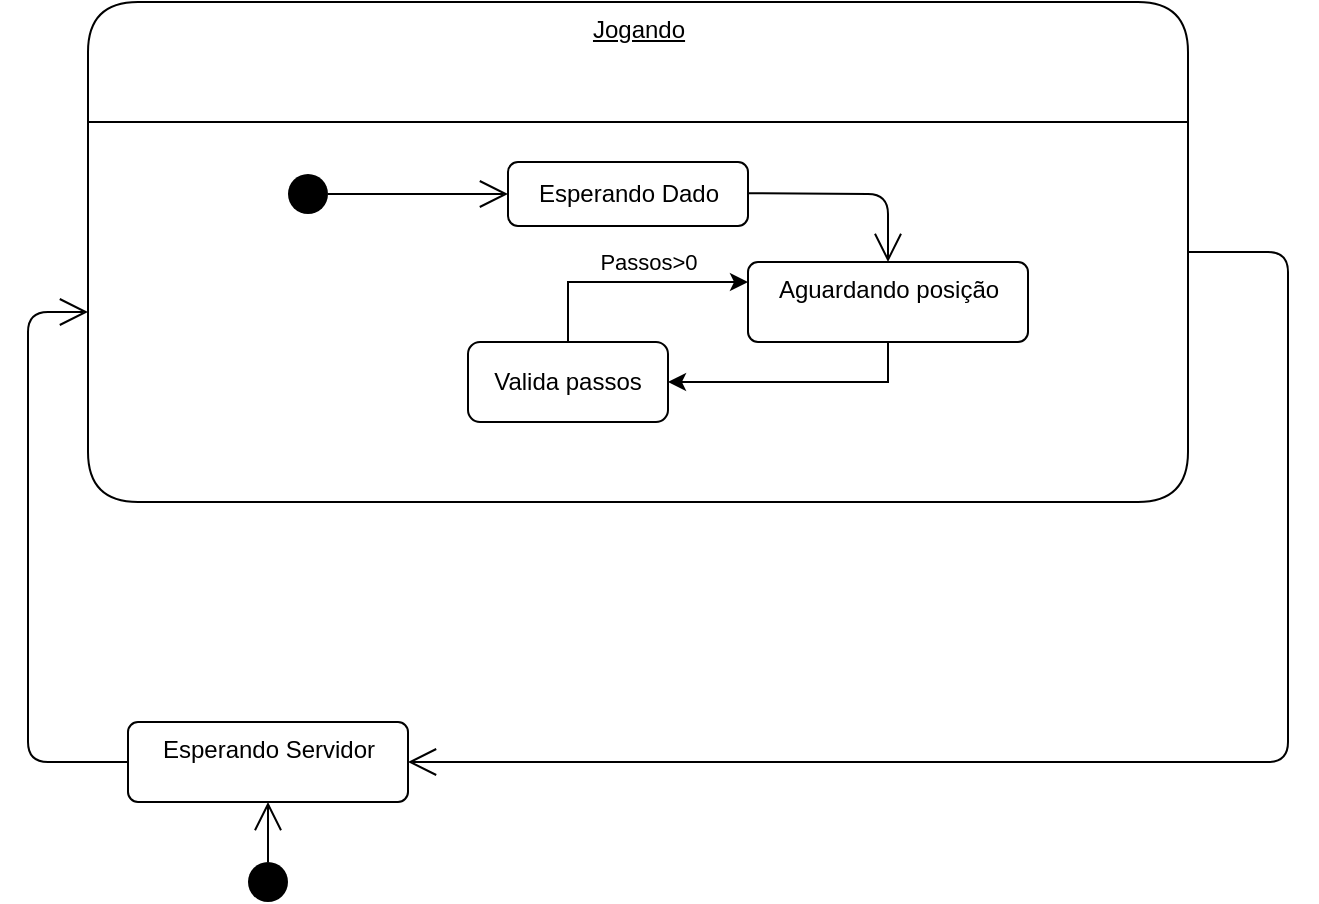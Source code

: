<mxfile version="13.8.8" type="github" pages="2">
  <diagram id="FdHQBJaeoCMGci68xZTH" name="Page-1">
    <mxGraphModel dx="1035" dy="590" grid="1" gridSize="10" guides="1" tooltips="1" connect="1" arrows="1" fold="1" page="1" pageScale="1" pageWidth="850" pageHeight="1100" math="0" shadow="0">
      <root>
        <mxCell id="0" />
        <mxCell id="1" parent="0" />
        <mxCell id="_obTZbQJrCH8QQwS0obB-1" value="Jogando" style="swimlane;fontStyle=4;align=center;verticalAlign=top;childLayout=stackLayout;horizontal=1;startSize=60;horizontalStack=0;resizeParent=1;resizeParentMax=0;resizeLast=0;collapsible=0;marginBottom=0;html=1;rounded=1;absoluteArcSize=1;arcSize=50;" vertex="1" parent="1">
          <mxGeometry x="120" y="80" width="550" height="250" as="geometry" />
        </mxCell>
        <mxCell id="_obTZbQJrCH8QQwS0obB-2" value="" style="fillColor=none;strokeColor=none;container=1;collapsible=0;" vertex="1" parent="_obTZbQJrCH8QQwS0obB-1">
          <mxGeometry y="60" width="550" height="190" as="geometry" />
        </mxCell>
        <mxCell id="_obTZbQJrCH8QQwS0obB-3" value="Esperando Dado" style="html=1;align=center;verticalAlign=middle;rounded=1;absoluteArcSize=1;arcSize=10;" vertex="1" parent="_obTZbQJrCH8QQwS0obB-2">
          <mxGeometry x="210" y="20" width="120" height="32" as="geometry" />
        </mxCell>
        <mxCell id="_obTZbQJrCH8QQwS0obB-4" style="edgeStyle=orthogonalEdgeStyle;rounded=0;orthogonalLoop=1;jettySize=auto;html=1;exitX=0.5;exitY=1;exitDx=0;exitDy=0;entryX=1;entryY=0.5;entryDx=0;entryDy=0;" edge="1" parent="_obTZbQJrCH8QQwS0obB-2" source="_obTZbQJrCH8QQwS0obB-5" target="_obTZbQJrCH8QQwS0obB-11">
          <mxGeometry relative="1" as="geometry">
            <Array as="points">
              <mxPoint x="400" y="130" />
            </Array>
          </mxGeometry>
        </mxCell>
        <mxCell id="_obTZbQJrCH8QQwS0obB-5" value="Aguardando posição" style="html=1;align=center;verticalAlign=top;rounded=1;absoluteArcSize=1;arcSize=10;dashed=0;" vertex="1" parent="_obTZbQJrCH8QQwS0obB-2">
          <mxGeometry x="330" y="70" width="140" height="40" as="geometry" />
        </mxCell>
        <mxCell id="_obTZbQJrCH8QQwS0obB-6" value="" style="ellipse;fillColor=#000000;strokeColor=none;" vertex="1" parent="_obTZbQJrCH8QQwS0obB-2">
          <mxGeometry x="100" y="26" width="20" height="20" as="geometry" />
        </mxCell>
        <mxCell id="_obTZbQJrCH8QQwS0obB-7" value="" style="endArrow=open;endFill=1;endSize=12;html=1;exitX=1;exitY=0.5;exitDx=0;exitDy=0;entryX=0;entryY=0.5;entryDx=0;entryDy=0;" edge="1" parent="_obTZbQJrCH8QQwS0obB-2" source="_obTZbQJrCH8QQwS0obB-6" target="_obTZbQJrCH8QQwS0obB-3">
          <mxGeometry width="160" relative="1" as="geometry">
            <mxPoint x="150" y="110" as="sourcePoint" />
            <mxPoint x="310" y="110" as="targetPoint" />
            <Array as="points">
              <mxPoint x="130" y="36" />
            </Array>
          </mxGeometry>
        </mxCell>
        <mxCell id="_obTZbQJrCH8QQwS0obB-8" value="" style="endArrow=open;endFill=1;endSize=12;html=1;" edge="1" parent="_obTZbQJrCH8QQwS0obB-2" target="_obTZbQJrCH8QQwS0obB-5">
          <mxGeometry width="160" relative="1" as="geometry">
            <mxPoint x="330" y="35.58" as="sourcePoint" />
            <mxPoint x="490" y="35.58" as="targetPoint" />
            <Array as="points">
              <mxPoint x="400" y="36" />
            </Array>
          </mxGeometry>
        </mxCell>
        <mxCell id="_obTZbQJrCH8QQwS0obB-9" style="edgeStyle=orthogonalEdgeStyle;rounded=0;orthogonalLoop=1;jettySize=auto;html=1;exitX=0.5;exitY=0;exitDx=0;exitDy=0;entryX=0;entryY=0.25;entryDx=0;entryDy=0;" edge="1" parent="_obTZbQJrCH8QQwS0obB-2" source="_obTZbQJrCH8QQwS0obB-11" target="_obTZbQJrCH8QQwS0obB-5">
          <mxGeometry relative="1" as="geometry" />
        </mxCell>
        <mxCell id="_obTZbQJrCH8QQwS0obB-10" value="Passos&amp;gt;0" style="edgeLabel;html=1;align=center;verticalAlign=middle;resizable=0;points=[];" connectable="0" vertex="1" parent="_obTZbQJrCH8QQwS0obB-9">
          <mxGeometry x="0.161" relative="1" as="geometry">
            <mxPoint y="-10" as="offset" />
          </mxGeometry>
        </mxCell>
        <mxCell id="_obTZbQJrCH8QQwS0obB-11" value="Valida passos" style="rounded=1;whiteSpace=wrap;html=1;" vertex="1" parent="_obTZbQJrCH8QQwS0obB-2">
          <mxGeometry x="190" y="110" width="100" height="40" as="geometry" />
        </mxCell>
        <mxCell id="_obTZbQJrCH8QQwS0obB-16" value="" style="endArrow=open;endFill=1;endSize=12;html=1;entryX=1;entryY=0.5;entryDx=0;entryDy=0;exitX=1;exitY=0.5;exitDx=0;exitDy=0;" edge="1" parent="1" source="_obTZbQJrCH8QQwS0obB-1" target="_obTZbQJrCH8QQwS0obB-20">
          <mxGeometry width="160" relative="1" as="geometry">
            <mxPoint x="280" y="240" as="sourcePoint" />
            <mxPoint x="290" y="390" as="targetPoint" />
            <Array as="points">
              <mxPoint x="720" y="205" />
              <mxPoint x="720" y="460" />
            </Array>
          </mxGeometry>
        </mxCell>
        <mxCell id="_obTZbQJrCH8QQwS0obB-17" value="" style="endArrow=open;endFill=1;endSize=12;html=1;exitX=0;exitY=0.5;exitDx=0;exitDy=0;entryX=0;entryY=0.5;entryDx=0;entryDy=0;" edge="1" parent="1" target="_obTZbQJrCH8QQwS0obB-2">
          <mxGeometry width="160" relative="1" as="geometry">
            <mxPoint x="150" y="460" as="sourcePoint" />
            <mxPoint x="470" y="430" as="targetPoint" />
            <Array as="points">
              <mxPoint x="90" y="460" />
              <mxPoint x="90" y="235" />
            </Array>
          </mxGeometry>
        </mxCell>
        <mxCell id="_obTZbQJrCH8QQwS0obB-18" value="" style="ellipse;fillColor=#000000;strokeColor=none;" vertex="1" parent="1">
          <mxGeometry x="200" y="510" width="20" height="20" as="geometry" />
        </mxCell>
        <mxCell id="_obTZbQJrCH8QQwS0obB-19" value="" style="endArrow=open;endFill=1;endSize=12;html=1;entryX=0.5;entryY=1;entryDx=0;entryDy=0;" edge="1" parent="1" target="_obTZbQJrCH8QQwS0obB-20">
          <mxGeometry width="160" relative="1" as="geometry">
            <mxPoint x="210" y="510" as="sourcePoint" />
            <mxPoint x="215" y="500" as="targetPoint" />
          </mxGeometry>
        </mxCell>
        <mxCell id="_obTZbQJrCH8QQwS0obB-20" value="Esperando Servidor" style="html=1;align=center;verticalAlign=top;rounded=1;absoluteArcSize=1;arcSize=10;dashed=0;" vertex="1" parent="1">
          <mxGeometry x="140" y="440" width="140" height="40" as="geometry" />
        </mxCell>
      </root>
    </mxGraphModel>
  </diagram>
  <diagram id="dnfbKCSGOnCngcE_kahK" name="Page-2">
    <mxGraphModel grid="1" gridSize="10" guides="1" tooltips="1" connect="1" arrows="1" page="1" fold="1" pageScale="1" pageWidth="850" pageHeight="1100" math="0" shadow="0">
      <root>
        <mxCell id="swVuszVN-sHBQ0xZqsWk-0" />
        <mxCell id="swVuszVN-sHBQ0xZqsWk-1" parent="swVuszVN-sHBQ0xZqsWk-0" />
        <mxCell id="ronm4ShGnRCMgmX61RPs-4" style="edgeStyle=orthogonalEdgeStyle;rounded=0;orthogonalLoop=1;jettySize=auto;html=1;entryX=0;entryY=0.5;entryDx=0;entryDy=0;" edge="1" parent="swVuszVN-sHBQ0xZqsWk-1" source="swVuszVN-sHBQ0xZqsWk-2" target="swVuszVN-sHBQ0xZqsWk-5">
          <mxGeometry relative="1" as="geometry">
            <Array as="points">
              <mxPoint x="75" y="175" />
            </Array>
          </mxGeometry>
        </mxCell>
        <mxCell id="ronm4ShGnRCMgmX61RPs-5" style="edgeStyle=orthogonalEdgeStyle;rounded=0;orthogonalLoop=1;jettySize=auto;html=1;entryX=0;entryY=0.5;entryDx=0;entryDy=0;" edge="1" parent="swVuszVN-sHBQ0xZqsWk-1" source="swVuszVN-sHBQ0xZqsWk-2" target="ronm4ShGnRCMgmX61RPs-0">
          <mxGeometry relative="1" as="geometry" />
        </mxCell>
        <mxCell id="swVuszVN-sHBQ0xZqsWk-2" value="Jogador" style="shape=umlActor;verticalLabelPosition=bottom;verticalAlign=top;html=1;outlineConnect=0;" parent="swVuszVN-sHBQ0xZqsWk-1" vertex="1">
          <mxGeometry x="60" y="180" width="30" height="60" as="geometry" />
        </mxCell>
        <mxCell id="swVuszVN-sHBQ0xZqsWk-5" value="Rolar dados" style="ellipse;whiteSpace=wrap;html=1;" parent="swVuszVN-sHBQ0xZqsWk-1" vertex="1">
          <mxGeometry x="180" y="140" width="140" height="70" as="geometry" />
        </mxCell>
        <mxCell id="swVuszVN-sHBQ0xZqsWk-8" value="Andar" style="ellipse;whiteSpace=wrap;html=1;" parent="swVuszVN-sHBQ0xZqsWk-1" vertex="1">
          <mxGeometry x="380" y="140" width="140" height="70" as="geometry" />
        </mxCell>
        <mxCell id="X0Pugrt3TFv84bYp3rb8-0" value="" style="endArrow=open;endFill=1;endSize=12;html=1;exitX=1;exitY=0.5;exitDx=0;exitDy=0;entryX=0;entryY=0.5;entryDx=0;entryDy=0;" parent="swVuszVN-sHBQ0xZqsWk-1" source="swVuszVN-sHBQ0xZqsWk-5" target="swVuszVN-sHBQ0xZqsWk-8" edge="1">
          <mxGeometry width="160" relative="1" as="geometry">
            <mxPoint x="330" y="250" as="sourcePoint" />
            <mxPoint x="490" y="250" as="targetPoint" />
          </mxGeometry>
        </mxCell>
        <mxCell id="X0Pugrt3TFv84bYp3rb8-1" value="Palpite" style="ellipse;" vertex="1" parent="swVuszVN-sHBQ0xZqsWk-1">
          <mxGeometry x="570" y="140" width="150" height="70" as="geometry" />
        </mxCell>
        <mxCell id="X0Pugrt3TFv84bYp3rb8-3" value="Acusar" style="ellipse;" vertex="1" parent="swVuszVN-sHBQ0xZqsWk-1">
          <mxGeometry x="580" y="230" width="130" height="65" as="geometry" />
        </mxCell>
        <mxCell id="X0Pugrt3TFv84bYp3rb8-4" value="" style="endArrow=open;endFill=1;endSize=12;html=1;entryX=0;entryY=0.5;entryDx=0;entryDy=0;exitX=1;exitY=0.5;exitDx=0;exitDy=0;" edge="1" parent="swVuszVN-sHBQ0xZqsWk-1" source="swVuszVN-sHBQ0xZqsWk-8" target="X0Pugrt3TFv84bYp3rb8-1">
          <mxGeometry width="160" relative="1" as="geometry">
            <mxPoint x="330" y="250" as="sourcePoint" />
            <mxPoint x="490" y="250" as="targetPoint" />
          </mxGeometry>
        </mxCell>
        <mxCell id="X0Pugrt3TFv84bYp3rb8-5" value="" style="endArrow=open;endFill=1;endSize=12;html=1;entryX=0;entryY=0.5;entryDx=0;entryDy=0;exitX=0.5;exitY=1;exitDx=0;exitDy=0;" edge="1" parent="swVuszVN-sHBQ0xZqsWk-1" source="swVuszVN-sHBQ0xZqsWk-8" target="X0Pugrt3TFv84bYp3rb8-3">
          <mxGeometry width="160" relative="1" as="geometry">
            <mxPoint x="330" y="250" as="sourcePoint" />
            <mxPoint x="490" y="250" as="targetPoint" />
            <Array as="points">
              <mxPoint x="450" y="263" />
            </Array>
          </mxGeometry>
        </mxCell>
        <mxCell id="ronm4ShGnRCMgmX61RPs-0" value="Anotar" style="ellipse;" vertex="1" parent="swVuszVN-sHBQ0xZqsWk-1">
          <mxGeometry x="187.5" y="225" width="125" height="70" as="geometry" />
        </mxCell>
      </root>
    </mxGraphModel>
  </diagram>
</mxfile>
